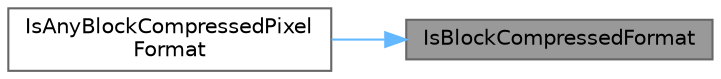 digraph "IsBlockCompressedFormat"
{
 // INTERACTIVE_SVG=YES
 // LATEX_PDF_SIZE
  bgcolor="transparent";
  edge [fontname=Helvetica,fontsize=10,labelfontname=Helvetica,labelfontsize=10];
  node [fontname=Helvetica,fontsize=10,shape=box,height=0.2,width=0.4];
  rankdir="RL";
  Node1 [id="Node000001",label="IsBlockCompressedFormat",height=0.2,width=0.4,color="gray40", fillcolor="grey60", style="filled", fontcolor="black",tooltip=" "];
  Node1 -> Node2 [id="edge1_Node000001_Node000002",dir="back",color="steelblue1",style="solid",tooltip=" "];
  Node2 [id="Node000002",label="IsAnyBlockCompressedPixel\lFormat",height=0.2,width=0.4,color="grey40", fillcolor="white", style="filled",URL="$d6/d04/PixelFormat_8h.html#a4aca84c7f79fcbe837c9cccde3f66fa8",tooltip=" "];
}
